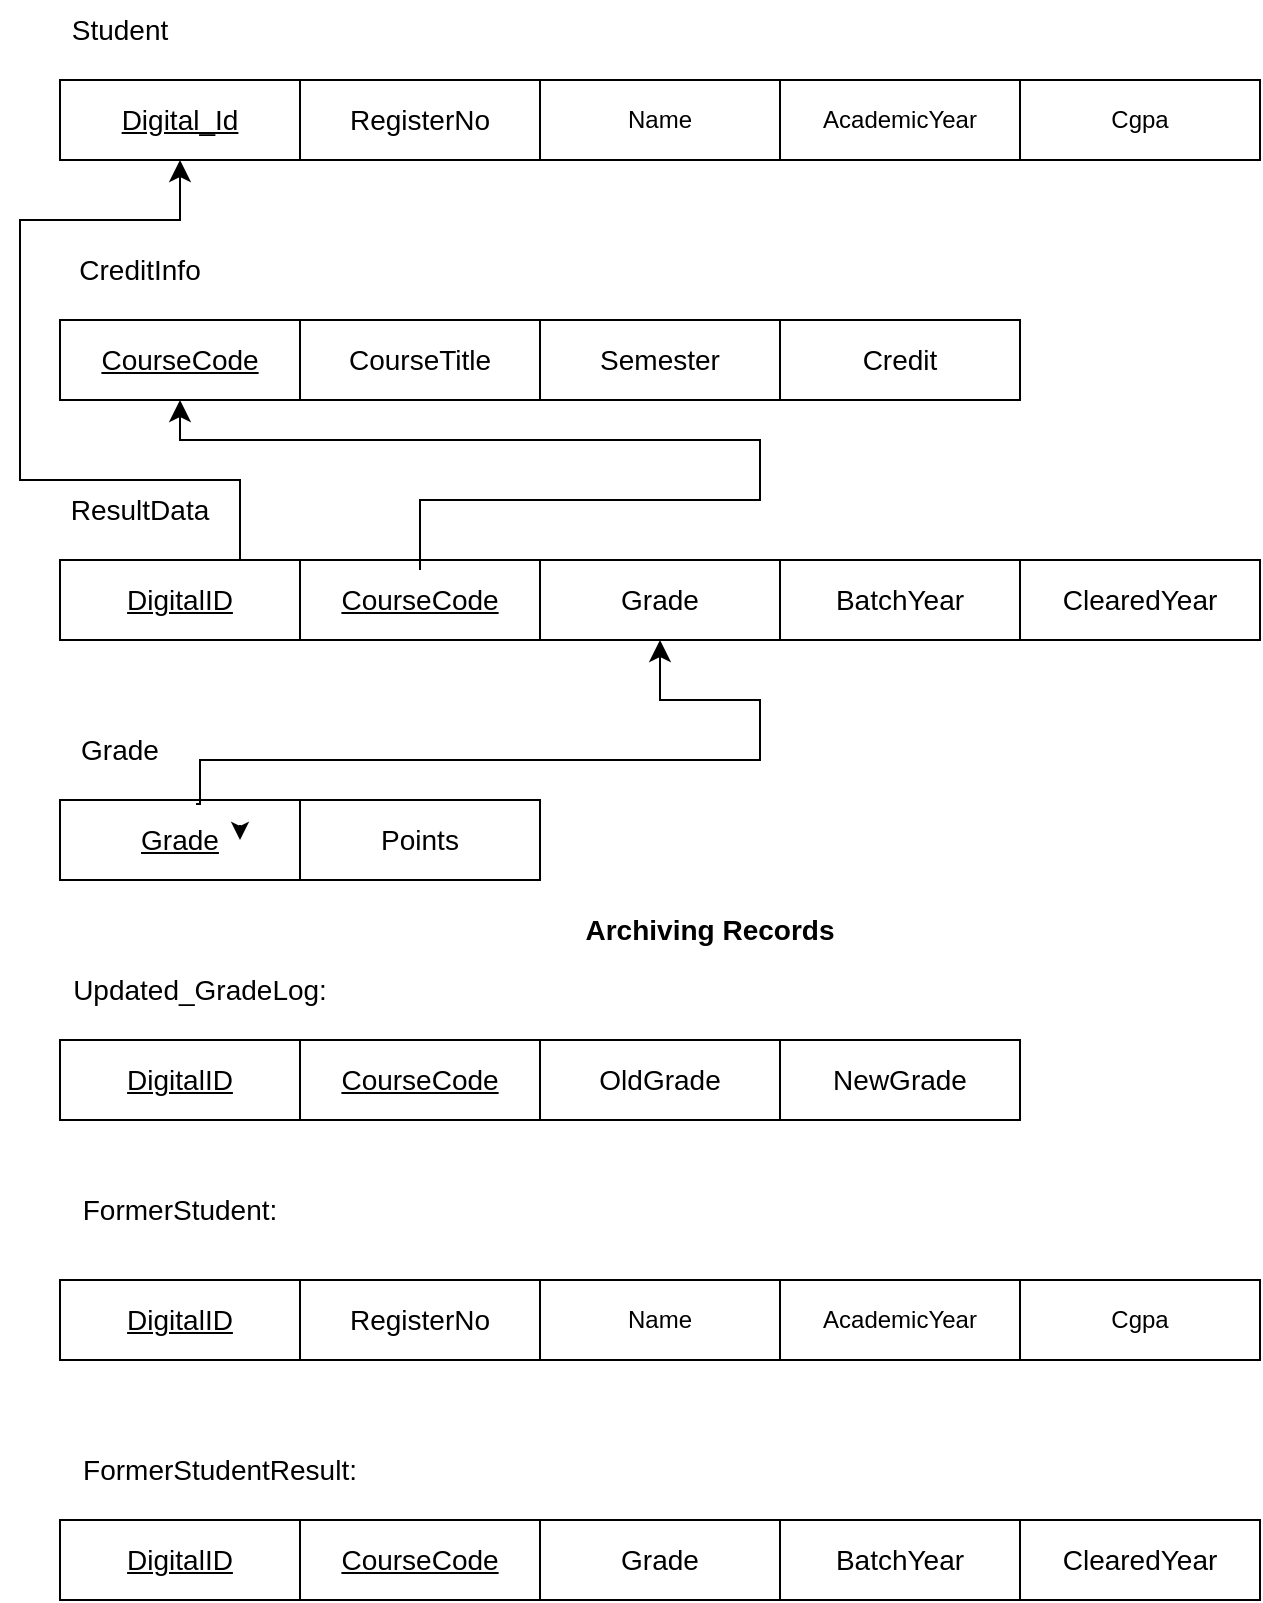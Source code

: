 <mxfile version="23.1.8" type="github">
  <diagram name="Page-1" id="co2f5AYybQZYf1ZOR6C0">
    <mxGraphModel dx="794" dy="412" grid="1" gridSize="10" guides="1" tooltips="1" connect="1" arrows="1" fold="1" page="1" pageScale="1" pageWidth="850" pageHeight="1100" math="0" shadow="0">
      <root>
        <mxCell id="0" />
        <mxCell id="1" parent="0" />
        <mxCell id="yuk_WToU5n6qrzLEMwvw-1" value="" style="rounded=0;whiteSpace=wrap;html=1;" vertex="1" parent="1">
          <mxGeometry x="80" y="80" width="120" height="40" as="geometry" />
        </mxCell>
        <mxCell id="yuk_WToU5n6qrzLEMwvw-2" value="" style="rounded=0;whiteSpace=wrap;html=1;" vertex="1" parent="1">
          <mxGeometry x="200" y="80" width="120" height="40" as="geometry" />
        </mxCell>
        <mxCell id="yuk_WToU5n6qrzLEMwvw-3" value="" style="rounded=0;whiteSpace=wrap;html=1;" vertex="1" parent="1">
          <mxGeometry x="320" y="80" width="120" height="40" as="geometry" />
        </mxCell>
        <mxCell id="yuk_WToU5n6qrzLEMwvw-4" value="" style="rounded=0;whiteSpace=wrap;html=1;" vertex="1" parent="1">
          <mxGeometry x="440" y="80" width="120" height="40" as="geometry" />
        </mxCell>
        <mxCell id="yuk_WToU5n6qrzLEMwvw-5" value="" style="rounded=0;whiteSpace=wrap;html=1;" vertex="1" parent="1">
          <mxGeometry x="560" y="80" width="120" height="40" as="geometry" />
        </mxCell>
        <mxCell id="yuk_WToU5n6qrzLEMwvw-7" value="&lt;font style=&quot;font-size: 14px;&quot;&gt;Student&lt;/font&gt;" style="text;html=1;align=center;verticalAlign=middle;whiteSpace=wrap;rounded=0;" vertex="1" parent="1">
          <mxGeometry x="80" y="40" width="60" height="30" as="geometry" />
        </mxCell>
        <mxCell id="yuk_WToU5n6qrzLEMwvw-8" value="&lt;span style=&quot;font-size: 14px;&quot;&gt;&lt;u&gt;Digital_Id&lt;/u&gt;&lt;/span&gt;" style="text;html=1;align=center;verticalAlign=middle;whiteSpace=wrap;rounded=0;" vertex="1" parent="1">
          <mxGeometry x="110" y="85" width="60" height="30" as="geometry" />
        </mxCell>
        <mxCell id="yuk_WToU5n6qrzLEMwvw-9" value="&lt;span style=&quot;font-size: 14px;&quot;&gt;RegisterNo&lt;/span&gt;" style="text;html=1;align=center;verticalAlign=middle;whiteSpace=wrap;rounded=0;" vertex="1" parent="1">
          <mxGeometry x="230" y="85" width="60" height="30" as="geometry" />
        </mxCell>
        <mxCell id="yuk_WToU5n6qrzLEMwvw-10" value="Name" style="text;html=1;align=center;verticalAlign=middle;whiteSpace=wrap;rounded=0;" vertex="1" parent="1">
          <mxGeometry x="350" y="85" width="60" height="30" as="geometry" />
        </mxCell>
        <mxCell id="yuk_WToU5n6qrzLEMwvw-11" value="AcademicYear" style="text;html=1;align=center;verticalAlign=middle;whiteSpace=wrap;rounded=0;" vertex="1" parent="1">
          <mxGeometry x="470" y="85" width="60" height="30" as="geometry" />
        </mxCell>
        <mxCell id="yuk_WToU5n6qrzLEMwvw-12" value="Cgpa" style="text;html=1;align=center;verticalAlign=middle;whiteSpace=wrap;rounded=0;" vertex="1" parent="1">
          <mxGeometry x="590" y="85" width="60" height="30" as="geometry" />
        </mxCell>
        <mxCell id="yuk_WToU5n6qrzLEMwvw-13" value="" style="rounded=0;whiteSpace=wrap;html=1;" vertex="1" parent="1">
          <mxGeometry x="80" y="200" width="120" height="40" as="geometry" />
        </mxCell>
        <mxCell id="yuk_WToU5n6qrzLEMwvw-14" value="" style="rounded=0;whiteSpace=wrap;html=1;" vertex="1" parent="1">
          <mxGeometry x="200" y="200" width="120" height="40" as="geometry" />
        </mxCell>
        <mxCell id="yuk_WToU5n6qrzLEMwvw-15" value="" style="rounded=0;whiteSpace=wrap;html=1;" vertex="1" parent="1">
          <mxGeometry x="320" y="200" width="120" height="40" as="geometry" />
        </mxCell>
        <mxCell id="yuk_WToU5n6qrzLEMwvw-16" value="" style="rounded=0;whiteSpace=wrap;html=1;" vertex="1" parent="1">
          <mxGeometry x="440" y="200" width="120" height="40" as="geometry" />
        </mxCell>
        <mxCell id="yuk_WToU5n6qrzLEMwvw-18" value="&lt;font style=&quot;font-size: 14px;&quot;&gt;CreditInfo&lt;/font&gt;" style="text;html=1;align=center;verticalAlign=middle;whiteSpace=wrap;rounded=0;" vertex="1" parent="1">
          <mxGeometry x="90" y="160" width="60" height="30" as="geometry" />
        </mxCell>
        <mxCell id="yuk_WToU5n6qrzLEMwvw-19" value="&lt;span style=&quot;font-size: 14px;&quot;&gt;&lt;u&gt;CourseCode&lt;/u&gt;&lt;/span&gt;" style="text;html=1;align=center;verticalAlign=middle;whiteSpace=wrap;rounded=0;" vertex="1" parent="1">
          <mxGeometry x="110" y="205" width="60" height="30" as="geometry" />
        </mxCell>
        <mxCell id="yuk_WToU5n6qrzLEMwvw-20" value="&lt;span style=&quot;font-size: 14px;&quot;&gt;CourseTitle&lt;/span&gt;" style="text;html=1;align=center;verticalAlign=middle;whiteSpace=wrap;rounded=0;" vertex="1" parent="1">
          <mxGeometry x="230" y="205" width="60" height="30" as="geometry" />
        </mxCell>
        <mxCell id="yuk_WToU5n6qrzLEMwvw-21" value="&lt;span style=&quot;font-size: 14px;&quot;&gt;Semester&lt;/span&gt;" style="text;html=1;align=center;verticalAlign=middle;whiteSpace=wrap;rounded=0;" vertex="1" parent="1">
          <mxGeometry x="350" y="205" width="60" height="30" as="geometry" />
        </mxCell>
        <mxCell id="yuk_WToU5n6qrzLEMwvw-22" value="&lt;span style=&quot;font-size: 14px;&quot;&gt;Credit&lt;/span&gt;" style="text;html=1;align=center;verticalAlign=middle;whiteSpace=wrap;rounded=0;" vertex="1" parent="1">
          <mxGeometry x="470" y="205" width="60" height="30" as="geometry" />
        </mxCell>
        <mxCell id="yuk_WToU5n6qrzLEMwvw-23" value="" style="rounded=0;whiteSpace=wrap;html=1;" vertex="1" parent="1">
          <mxGeometry x="80" y="320" width="120" height="40" as="geometry" />
        </mxCell>
        <mxCell id="yuk_WToU5n6qrzLEMwvw-24" value="" style="rounded=0;whiteSpace=wrap;html=1;" vertex="1" parent="1">
          <mxGeometry x="200" y="320" width="120" height="40" as="geometry" />
        </mxCell>
        <mxCell id="yuk_WToU5n6qrzLEMwvw-26" value="&lt;font style=&quot;font-size: 14px;&quot;&gt;ResultData&lt;/font&gt;" style="text;html=1;align=center;verticalAlign=middle;whiteSpace=wrap;rounded=0;" vertex="1" parent="1">
          <mxGeometry x="90" y="280" width="60" height="30" as="geometry" />
        </mxCell>
        <mxCell id="yuk_WToU5n6qrzLEMwvw-28" value="&lt;span style=&quot;font-size: 14px;&quot;&gt;&lt;u&gt;DigitalID&lt;/u&gt;&lt;/span&gt;" style="text;html=1;align=center;verticalAlign=middle;whiteSpace=wrap;rounded=0;" vertex="1" parent="1">
          <mxGeometry x="110" y="325" width="60" height="30" as="geometry" />
        </mxCell>
        <mxCell id="yuk_WToU5n6qrzLEMwvw-29" value="&lt;span style=&quot;font-size: 14px;&quot;&gt;CourseCode&lt;/span&gt;" style="text;html=1;align=center;verticalAlign=middle;whiteSpace=wrap;rounded=0;fontStyle=4" vertex="1" parent="1">
          <mxGeometry x="230" y="325" width="60" height="30" as="geometry" />
        </mxCell>
        <mxCell id="yuk_WToU5n6qrzLEMwvw-30" value="" style="rounded=0;whiteSpace=wrap;html=1;" vertex="1" parent="1">
          <mxGeometry x="320" y="320" width="120" height="40" as="geometry" />
        </mxCell>
        <mxCell id="yuk_WToU5n6qrzLEMwvw-31" value="&lt;span style=&quot;font-size: 14px;&quot;&gt;Grade&lt;/span&gt;" style="text;html=1;align=center;verticalAlign=middle;whiteSpace=wrap;rounded=0;" vertex="1" parent="1">
          <mxGeometry x="350" y="325" width="60" height="30" as="geometry" />
        </mxCell>
        <mxCell id="yuk_WToU5n6qrzLEMwvw-33" value="" style="rounded=0;whiteSpace=wrap;html=1;" vertex="1" parent="1">
          <mxGeometry x="440" y="320" width="120" height="40" as="geometry" />
        </mxCell>
        <mxCell id="yuk_WToU5n6qrzLEMwvw-34" value="&lt;span style=&quot;font-size: 14px;&quot;&gt;BatchYear&lt;/span&gt;" style="text;html=1;align=center;verticalAlign=middle;whiteSpace=wrap;rounded=0;" vertex="1" parent="1">
          <mxGeometry x="470" y="325" width="60" height="30" as="geometry" />
        </mxCell>
        <mxCell id="yuk_WToU5n6qrzLEMwvw-37" value="" style="rounded=0;whiteSpace=wrap;html=1;" vertex="1" parent="1">
          <mxGeometry x="80" y="440" width="120" height="40" as="geometry" />
        </mxCell>
        <mxCell id="yuk_WToU5n6qrzLEMwvw-38" value="" style="rounded=0;whiteSpace=wrap;html=1;" vertex="1" parent="1">
          <mxGeometry x="200" y="440" width="120" height="40" as="geometry" />
        </mxCell>
        <mxCell id="yuk_WToU5n6qrzLEMwvw-39" value="&lt;span style=&quot;font-size: 14px;&quot;&gt;&lt;u&gt;Grade&lt;/u&gt;&lt;/span&gt;" style="text;html=1;align=center;verticalAlign=middle;whiteSpace=wrap;rounded=0;" vertex="1" parent="1">
          <mxGeometry x="110" y="445" width="60" height="30" as="geometry" />
        </mxCell>
        <mxCell id="yuk_WToU5n6qrzLEMwvw-40" value="&lt;span style=&quot;font-size: 14px;&quot;&gt;Points&lt;/span&gt;" style="text;html=1;align=center;verticalAlign=middle;whiteSpace=wrap;rounded=0;" vertex="1" parent="1">
          <mxGeometry x="230" y="445" width="60" height="30" as="geometry" />
        </mxCell>
        <mxCell id="yuk_WToU5n6qrzLEMwvw-41" style="edgeStyle=orthogonalEdgeStyle;rounded=0;orthogonalLoop=1;jettySize=auto;html=1;exitX=1;exitY=0.25;exitDx=0;exitDy=0;entryX=1;entryY=0.5;entryDx=0;entryDy=0;" edge="1" parent="1" source="yuk_WToU5n6qrzLEMwvw-39" target="yuk_WToU5n6qrzLEMwvw-39">
          <mxGeometry relative="1" as="geometry" />
        </mxCell>
        <mxCell id="yuk_WToU5n6qrzLEMwvw-42" value="&lt;font style=&quot;font-size: 14px;&quot;&gt;Grade&lt;/font&gt;" style="text;html=1;align=center;verticalAlign=middle;whiteSpace=wrap;rounded=0;" vertex="1" parent="1">
          <mxGeometry x="80" y="400" width="60" height="30" as="geometry" />
        </mxCell>
        <mxCell id="yuk_WToU5n6qrzLEMwvw-50" value="" style="edgeStyle=segmentEdgeStyle;endArrow=classic;html=1;curved=0;rounded=0;endSize=8;startSize=8;exitX=0.5;exitY=0;exitDx=0;exitDy=0;entryX=0.5;entryY=1;entryDx=0;entryDy=0;" edge="1" parent="1" source="yuk_WToU5n6qrzLEMwvw-29" target="yuk_WToU5n6qrzLEMwvw-13">
          <mxGeometry width="50" height="50" relative="1" as="geometry">
            <mxPoint x="380" y="340" as="sourcePoint" />
            <mxPoint x="430" y="290" as="targetPoint" />
            <Array as="points">
              <mxPoint x="260" y="290" />
              <mxPoint x="430" y="290" />
              <mxPoint x="430" y="260" />
              <mxPoint x="140" y="260" />
            </Array>
          </mxGeometry>
        </mxCell>
        <mxCell id="yuk_WToU5n6qrzLEMwvw-51" value="" style="edgeStyle=segmentEdgeStyle;endArrow=classic;html=1;curved=0;rounded=0;endSize=8;startSize=8;exitX=0.567;exitY=0.05;exitDx=0;exitDy=0;exitPerimeter=0;entryX=0.5;entryY=1;entryDx=0;entryDy=0;" edge="1" parent="1" source="yuk_WToU5n6qrzLEMwvw-37" target="yuk_WToU5n6qrzLEMwvw-30">
          <mxGeometry width="50" height="50" relative="1" as="geometry">
            <mxPoint x="150" y="430" as="sourcePoint" />
            <mxPoint x="430" y="290" as="targetPoint" />
            <Array as="points">
              <mxPoint x="150" y="442" />
              <mxPoint x="150" y="420" />
              <mxPoint x="430" y="420" />
              <mxPoint x="430" y="390" />
              <mxPoint x="380" y="390" />
            </Array>
          </mxGeometry>
        </mxCell>
        <mxCell id="yuk_WToU5n6qrzLEMwvw-52" value="" style="edgeStyle=segmentEdgeStyle;endArrow=classic;html=1;curved=0;rounded=0;endSize=8;startSize=8;entryX=0.5;entryY=1;entryDx=0;entryDy=0;exitX=0.75;exitY=0;exitDx=0;exitDy=0;" edge="1" parent="1" source="yuk_WToU5n6qrzLEMwvw-23" target="yuk_WToU5n6qrzLEMwvw-1">
          <mxGeometry width="50" height="50" relative="1" as="geometry">
            <mxPoint x="100" y="260" as="sourcePoint" />
            <mxPoint x="430" y="190" as="targetPoint" />
            <Array as="points">
              <mxPoint x="170" y="280" />
              <mxPoint x="60" y="280" />
              <mxPoint x="60" y="150" />
              <mxPoint x="140" y="150" />
            </Array>
          </mxGeometry>
        </mxCell>
        <mxCell id="yuk_WToU5n6qrzLEMwvw-53" value="&lt;font style=&quot;font-size: 14px;&quot;&gt;Updated_GradeLog:&lt;/font&gt;" style="text;html=1;align=center;verticalAlign=middle;whiteSpace=wrap;rounded=0;" vertex="1" parent="1">
          <mxGeometry x="120" y="520" width="60" height="30" as="geometry" />
        </mxCell>
        <mxCell id="yuk_WToU5n6qrzLEMwvw-54" value="" style="rounded=0;whiteSpace=wrap;html=1;" vertex="1" parent="1">
          <mxGeometry x="80" y="560" width="120" height="40" as="geometry" />
        </mxCell>
        <mxCell id="yuk_WToU5n6qrzLEMwvw-55" value="" style="rounded=0;whiteSpace=wrap;html=1;" vertex="1" parent="1">
          <mxGeometry x="200" y="560" width="120" height="40" as="geometry" />
        </mxCell>
        <mxCell id="yuk_WToU5n6qrzLEMwvw-56" value="" style="rounded=0;whiteSpace=wrap;html=1;" vertex="1" parent="1">
          <mxGeometry x="320" y="560" width="120" height="40" as="geometry" />
        </mxCell>
        <mxCell id="yuk_WToU5n6qrzLEMwvw-57" value="" style="rounded=0;whiteSpace=wrap;html=1;" vertex="1" parent="1">
          <mxGeometry x="440" y="560" width="120" height="40" as="geometry" />
        </mxCell>
        <mxCell id="yuk_WToU5n6qrzLEMwvw-58" value="&lt;span style=&quot;font-size: 14px;&quot;&gt;&lt;u&gt;DigitalID&lt;/u&gt;&lt;/span&gt;" style="text;html=1;align=center;verticalAlign=middle;whiteSpace=wrap;rounded=0;" vertex="1" parent="1">
          <mxGeometry x="110" y="565" width="60" height="30" as="geometry" />
        </mxCell>
        <mxCell id="yuk_WToU5n6qrzLEMwvw-61" value="&lt;span style=&quot;font-size: 14px;&quot;&gt;CourseCode&lt;/span&gt;" style="text;html=1;align=center;verticalAlign=middle;whiteSpace=wrap;rounded=0;fontStyle=4" vertex="1" parent="1">
          <mxGeometry x="230" y="565" width="60" height="30" as="geometry" />
        </mxCell>
        <mxCell id="yuk_WToU5n6qrzLEMwvw-62" value="&lt;span style=&quot;font-size: 14px;&quot;&gt;OldGrade&lt;/span&gt;" style="text;html=1;align=center;verticalAlign=middle;whiteSpace=wrap;rounded=0;" vertex="1" parent="1">
          <mxGeometry x="350" y="565" width="60" height="30" as="geometry" />
        </mxCell>
        <mxCell id="yuk_WToU5n6qrzLEMwvw-63" value="&lt;span style=&quot;font-size: 14px;&quot;&gt;NewGrade&lt;/span&gt;" style="text;html=1;align=center;verticalAlign=middle;whiteSpace=wrap;rounded=0;" vertex="1" parent="1">
          <mxGeometry x="470" y="565" width="60" height="30" as="geometry" />
        </mxCell>
        <mxCell id="yuk_WToU5n6qrzLEMwvw-65" value="&lt;font style=&quot;font-size: 14px;&quot;&gt;FormerStudent:&lt;/font&gt;" style="text;html=1;align=center;verticalAlign=middle;whiteSpace=wrap;rounded=0;" vertex="1" parent="1">
          <mxGeometry x="110" y="630" width="60" height="30" as="geometry" />
        </mxCell>
        <mxCell id="yuk_WToU5n6qrzLEMwvw-66" value="" style="rounded=0;whiteSpace=wrap;html=1;" vertex="1" parent="1">
          <mxGeometry x="80" y="680" width="120" height="40" as="geometry" />
        </mxCell>
        <mxCell id="yuk_WToU5n6qrzLEMwvw-67" value="&lt;span style=&quot;font-size: 14px;&quot;&gt;&lt;u&gt;DigitalID&lt;/u&gt;&lt;/span&gt;" style="text;html=1;align=center;verticalAlign=middle;whiteSpace=wrap;rounded=0;" vertex="1" parent="1">
          <mxGeometry x="110" y="685" width="60" height="30" as="geometry" />
        </mxCell>
        <mxCell id="yuk_WToU5n6qrzLEMwvw-68" value="" style="rounded=0;whiteSpace=wrap;html=1;" vertex="1" parent="1">
          <mxGeometry x="200" y="680" width="120" height="40" as="geometry" />
        </mxCell>
        <mxCell id="yuk_WToU5n6qrzLEMwvw-69" value="" style="rounded=0;whiteSpace=wrap;html=1;" vertex="1" parent="1">
          <mxGeometry x="320" y="680" width="120" height="40" as="geometry" />
        </mxCell>
        <mxCell id="yuk_WToU5n6qrzLEMwvw-70" value="" style="rounded=0;whiteSpace=wrap;html=1;" vertex="1" parent="1">
          <mxGeometry x="440" y="680" width="120" height="40" as="geometry" />
        </mxCell>
        <mxCell id="yuk_WToU5n6qrzLEMwvw-71" value="" style="rounded=0;whiteSpace=wrap;html=1;" vertex="1" parent="1">
          <mxGeometry x="560" y="680" width="120" height="40" as="geometry" />
        </mxCell>
        <mxCell id="yuk_WToU5n6qrzLEMwvw-72" value="" style="rounded=0;whiteSpace=wrap;html=1;" vertex="1" parent="1">
          <mxGeometry x="560" y="320" width="120" height="40" as="geometry" />
        </mxCell>
        <mxCell id="yuk_WToU5n6qrzLEMwvw-73" value="&lt;span style=&quot;font-size: 14px;&quot;&gt;ClearedYear&lt;/span&gt;" style="text;html=1;align=center;verticalAlign=middle;whiteSpace=wrap;rounded=0;" vertex="1" parent="1">
          <mxGeometry x="590" y="325" width="60" height="30" as="geometry" />
        </mxCell>
        <mxCell id="yuk_WToU5n6qrzLEMwvw-75" value="&lt;span style=&quot;font-size: 14px;&quot;&gt;RegisterNo&lt;/span&gt;" style="text;html=1;align=center;verticalAlign=middle;whiteSpace=wrap;rounded=0;" vertex="1" parent="1">
          <mxGeometry x="230" y="685" width="60" height="30" as="geometry" />
        </mxCell>
        <mxCell id="yuk_WToU5n6qrzLEMwvw-76" value="Name" style="text;html=1;align=center;verticalAlign=middle;whiteSpace=wrap;rounded=0;" vertex="1" parent="1">
          <mxGeometry x="350" y="685" width="60" height="30" as="geometry" />
        </mxCell>
        <mxCell id="yuk_WToU5n6qrzLEMwvw-77" value="AcademicYear" style="text;html=1;align=center;verticalAlign=middle;whiteSpace=wrap;rounded=0;" vertex="1" parent="1">
          <mxGeometry x="470" y="685" width="60" height="30" as="geometry" />
        </mxCell>
        <mxCell id="yuk_WToU5n6qrzLEMwvw-78" value="Cgpa" style="text;html=1;align=center;verticalAlign=middle;whiteSpace=wrap;rounded=0;" vertex="1" parent="1">
          <mxGeometry x="590" y="685" width="60" height="30" as="geometry" />
        </mxCell>
        <mxCell id="yuk_WToU5n6qrzLEMwvw-83" value="&lt;font style=&quot;font-size: 14px;&quot;&gt;FormerStudentResult:&lt;/font&gt;" style="text;html=1;align=center;verticalAlign=middle;whiteSpace=wrap;rounded=0;" vertex="1" parent="1">
          <mxGeometry x="130" y="760" width="60" height="30" as="geometry" />
        </mxCell>
        <mxCell id="yuk_WToU5n6qrzLEMwvw-86" value="" style="rounded=0;whiteSpace=wrap;html=1;" vertex="1" parent="1">
          <mxGeometry x="80" y="800" width="120" height="40" as="geometry" />
        </mxCell>
        <mxCell id="yuk_WToU5n6qrzLEMwvw-87" value="" style="rounded=0;whiteSpace=wrap;html=1;" vertex="1" parent="1">
          <mxGeometry x="200" y="800" width="120" height="40" as="geometry" />
        </mxCell>
        <mxCell id="yuk_WToU5n6qrzLEMwvw-88" value="" style="rounded=0;whiteSpace=wrap;html=1;" vertex="1" parent="1">
          <mxGeometry x="320" y="800" width="120" height="40" as="geometry" />
        </mxCell>
        <mxCell id="yuk_WToU5n6qrzLEMwvw-89" value="" style="rounded=0;whiteSpace=wrap;html=1;" vertex="1" parent="1">
          <mxGeometry x="440" y="800" width="120" height="40" as="geometry" />
        </mxCell>
        <mxCell id="yuk_WToU5n6qrzLEMwvw-90" value="" style="rounded=0;whiteSpace=wrap;html=1;" vertex="1" parent="1">
          <mxGeometry x="560" y="800" width="120" height="40" as="geometry" />
        </mxCell>
        <mxCell id="yuk_WToU5n6qrzLEMwvw-91" value="&lt;span style=&quot;font-size: 14px;&quot;&gt;&lt;u&gt;DigitalID&lt;/u&gt;&lt;/span&gt;" style="text;html=1;align=center;verticalAlign=middle;whiteSpace=wrap;rounded=0;" vertex="1" parent="1">
          <mxGeometry x="110" y="805" width="60" height="30" as="geometry" />
        </mxCell>
        <mxCell id="yuk_WToU5n6qrzLEMwvw-92" value="&lt;span style=&quot;font-size: 14px;&quot;&gt;CourseCode&lt;/span&gt;" style="text;html=1;align=center;verticalAlign=middle;whiteSpace=wrap;rounded=0;fontStyle=4" vertex="1" parent="1">
          <mxGeometry x="230" y="805" width="60" height="30" as="geometry" />
        </mxCell>
        <mxCell id="yuk_WToU5n6qrzLEMwvw-94" value="&lt;span style=&quot;font-size: 14px;&quot;&gt;Grade&lt;/span&gt;" style="text;html=1;align=center;verticalAlign=middle;whiteSpace=wrap;rounded=0;" vertex="1" parent="1">
          <mxGeometry x="350" y="805" width="60" height="30" as="geometry" />
        </mxCell>
        <mxCell id="yuk_WToU5n6qrzLEMwvw-95" value="&lt;span style=&quot;font-size: 14px;&quot;&gt;BatchYear&lt;/span&gt;" style="text;html=1;align=center;verticalAlign=middle;whiteSpace=wrap;rounded=0;" vertex="1" parent="1">
          <mxGeometry x="470" y="805" width="60" height="30" as="geometry" />
        </mxCell>
        <mxCell id="yuk_WToU5n6qrzLEMwvw-96" value="&lt;span style=&quot;font-size: 14px;&quot;&gt;ClearedYear&lt;/span&gt;" style="text;html=1;align=center;verticalAlign=middle;whiteSpace=wrap;rounded=0;" vertex="1" parent="1">
          <mxGeometry x="590" y="805" width="60" height="30" as="geometry" />
        </mxCell>
        <mxCell id="yuk_WToU5n6qrzLEMwvw-97" value="&lt;font style=&quot;font-size: 14px;&quot;&gt;&lt;b&gt;Archiving Records&lt;/b&gt;&lt;/font&gt;" style="text;html=1;align=center;verticalAlign=middle;whiteSpace=wrap;rounded=0;" vertex="1" parent="1">
          <mxGeometry x="330" y="490" width="150" height="30" as="geometry" />
        </mxCell>
      </root>
    </mxGraphModel>
  </diagram>
</mxfile>

